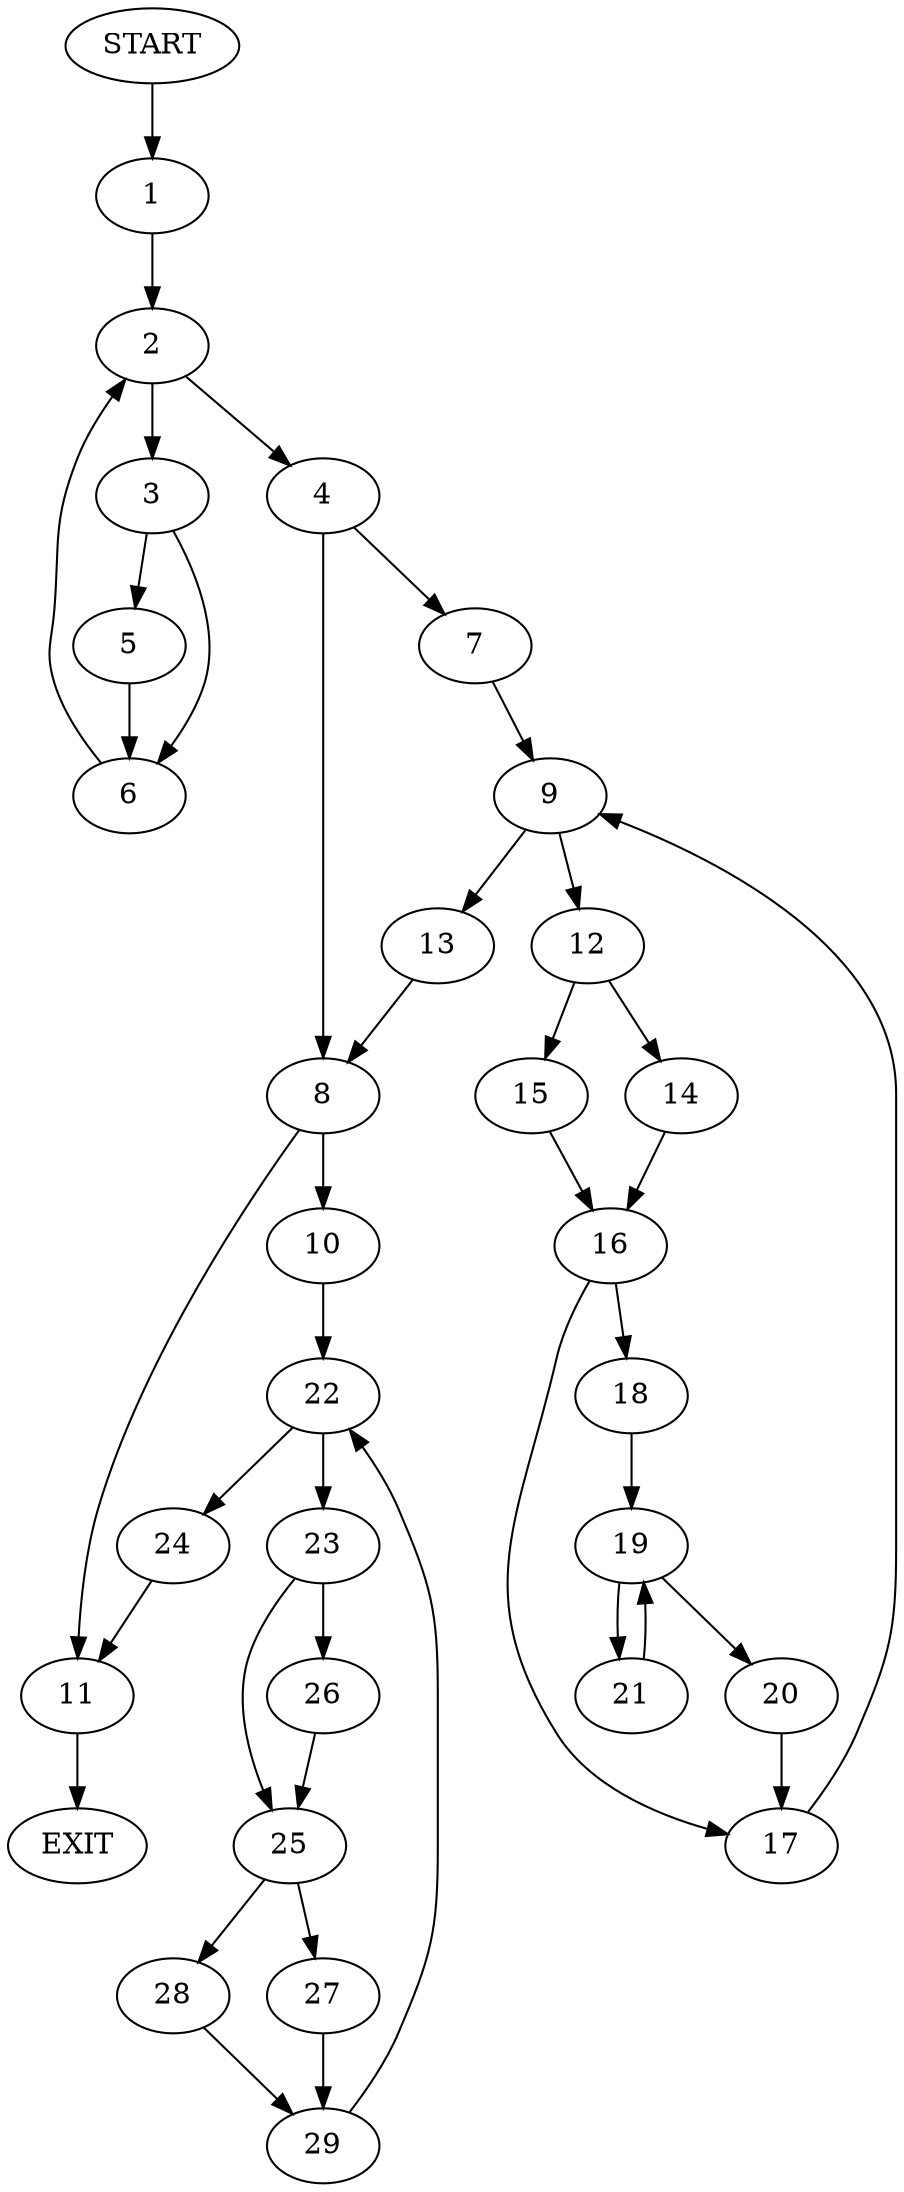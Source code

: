 digraph {
0 [label="START"]
30 [label="EXIT"]
0 -> 1
1 -> 2
2 -> 3
2 -> 4
3 -> 5
3 -> 6
4 -> 7
4 -> 8
6 -> 2
5 -> 6
7 -> 9
8 -> 10
8 -> 11
9 -> 12
9 -> 13
12 -> 14
12 -> 15
13 -> 8
14 -> 16
15 -> 16
16 -> 17
16 -> 18
18 -> 19
17 -> 9
19 -> 20
19 -> 21
20 -> 17
21 -> 19
11 -> 30
10 -> 22
22 -> 23
22 -> 24
23 -> 25
23 -> 26
24 -> 11
26 -> 25
25 -> 27
25 -> 28
28 -> 29
27 -> 29
29 -> 22
}
